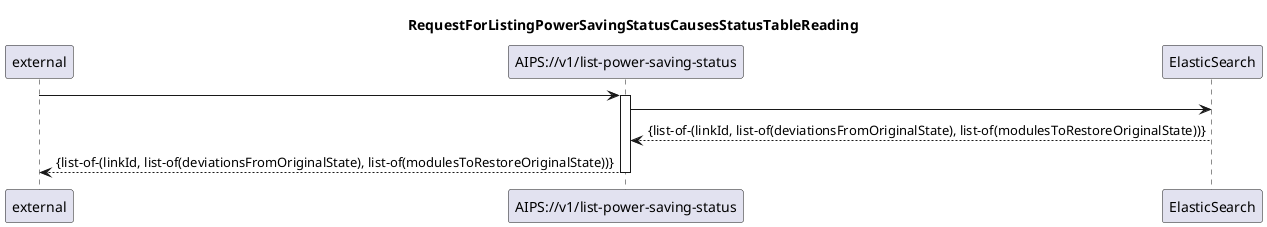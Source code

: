 @startuml 702_listPowerSavingStatus
skinparam responseMessageBelowArrow true

title
RequestForListingPowerSavingStatusCausesStatusTableReading
end title

participant "external" as requestor
participant "AIPS://v1/list-power-saving-status" as listStatus
participant "ElasticSearch" as es

requestor -> listStatus:
activate listStatus

listStatus -> es
es --> listStatus: {list-of-(linkId, list-of(deviationsFromOriginalState), list-of(modulesToRestoreOriginalState))}

listStatus --> requestor: {list-of-(linkId, list-of(deviationsFromOriginalState), list-of(modulesToRestoreOriginalState))}

deactivate listStatus 

@enduml